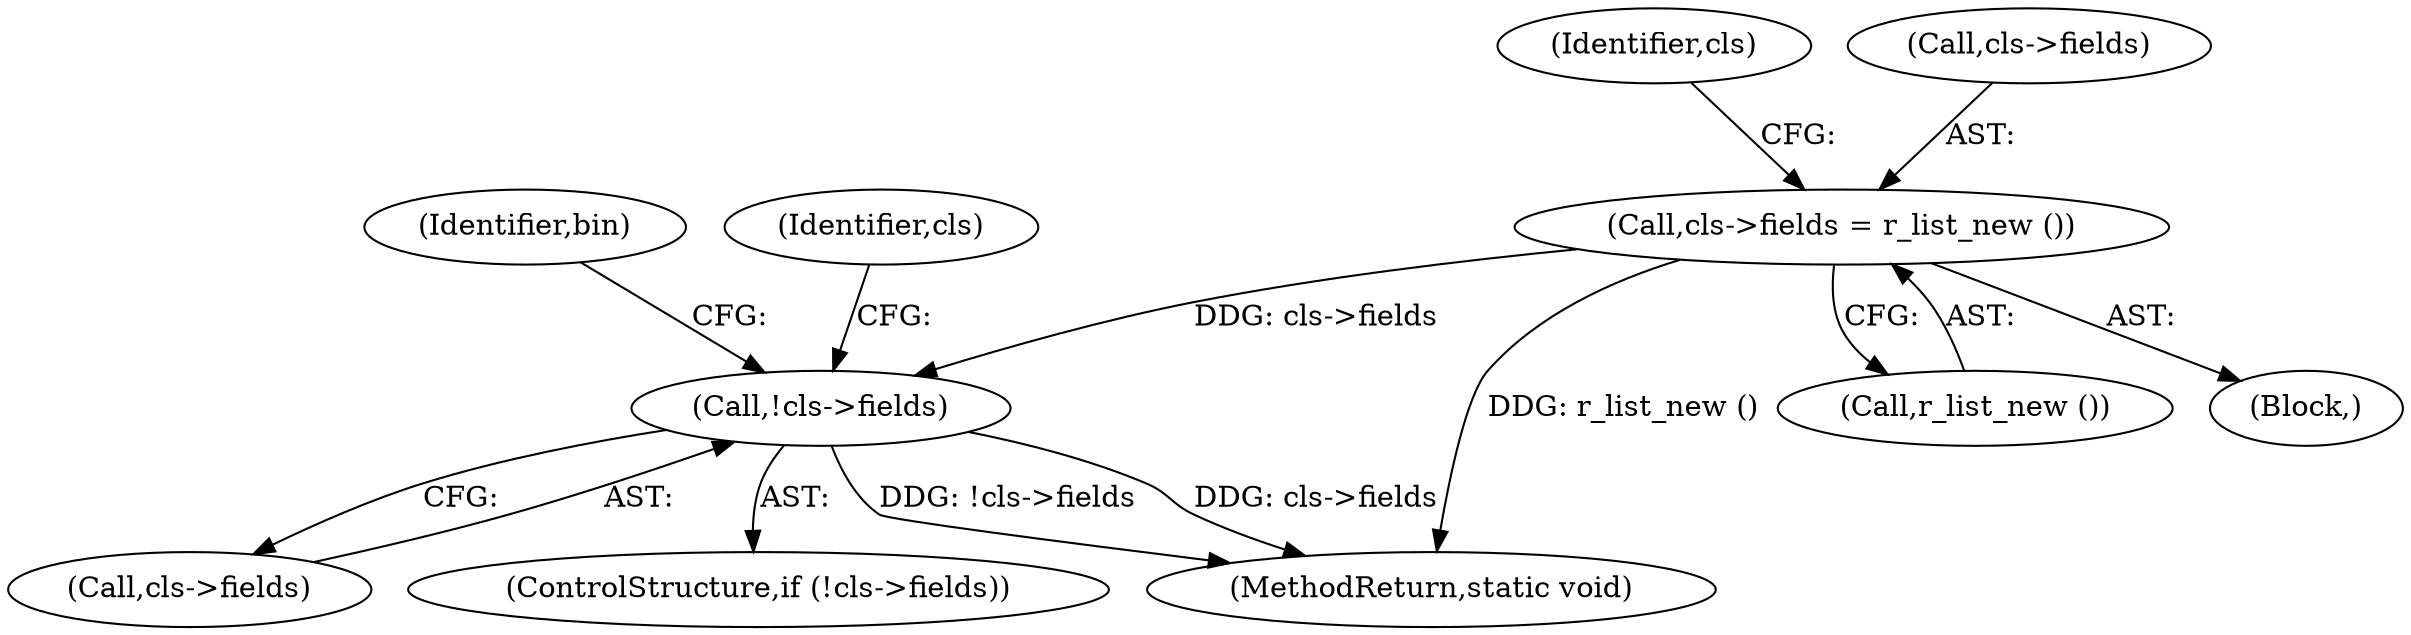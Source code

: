 digraph "0_radare2_1ea23bd6040441a21fbcfba69dce9a01af03f989@pointer" {
"1000192" [label="(Call,cls->fields = r_list_new ())"];
"1000198" [label="(Call,!cls->fields)"];
"1000108" [label="(Block,)"];
"1000192" [label="(Call,cls->fields = r_list_new ())"];
"1000198" [label="(Call,!cls->fields)"];
"1000597" [label="(MethodReturn,static void)"];
"1000199" [label="(Call,cls->fields)"];
"1000197" [label="(ControlStructure,if (!cls->fields))"];
"1000212" [label="(Identifier,bin)"];
"1000196" [label="(Call,r_list_new ())"];
"1000200" [label="(Identifier,cls)"];
"1000205" [label="(Identifier,cls)"];
"1000193" [label="(Call,cls->fields)"];
"1000192" -> "1000108"  [label="AST: "];
"1000192" -> "1000196"  [label="CFG: "];
"1000193" -> "1000192"  [label="AST: "];
"1000196" -> "1000192"  [label="AST: "];
"1000200" -> "1000192"  [label="CFG: "];
"1000192" -> "1000597"  [label="DDG: r_list_new ()"];
"1000192" -> "1000198"  [label="DDG: cls->fields"];
"1000198" -> "1000197"  [label="AST: "];
"1000198" -> "1000199"  [label="CFG: "];
"1000199" -> "1000198"  [label="AST: "];
"1000205" -> "1000198"  [label="CFG: "];
"1000212" -> "1000198"  [label="CFG: "];
"1000198" -> "1000597"  [label="DDG: cls->fields"];
"1000198" -> "1000597"  [label="DDG: !cls->fields"];
}
